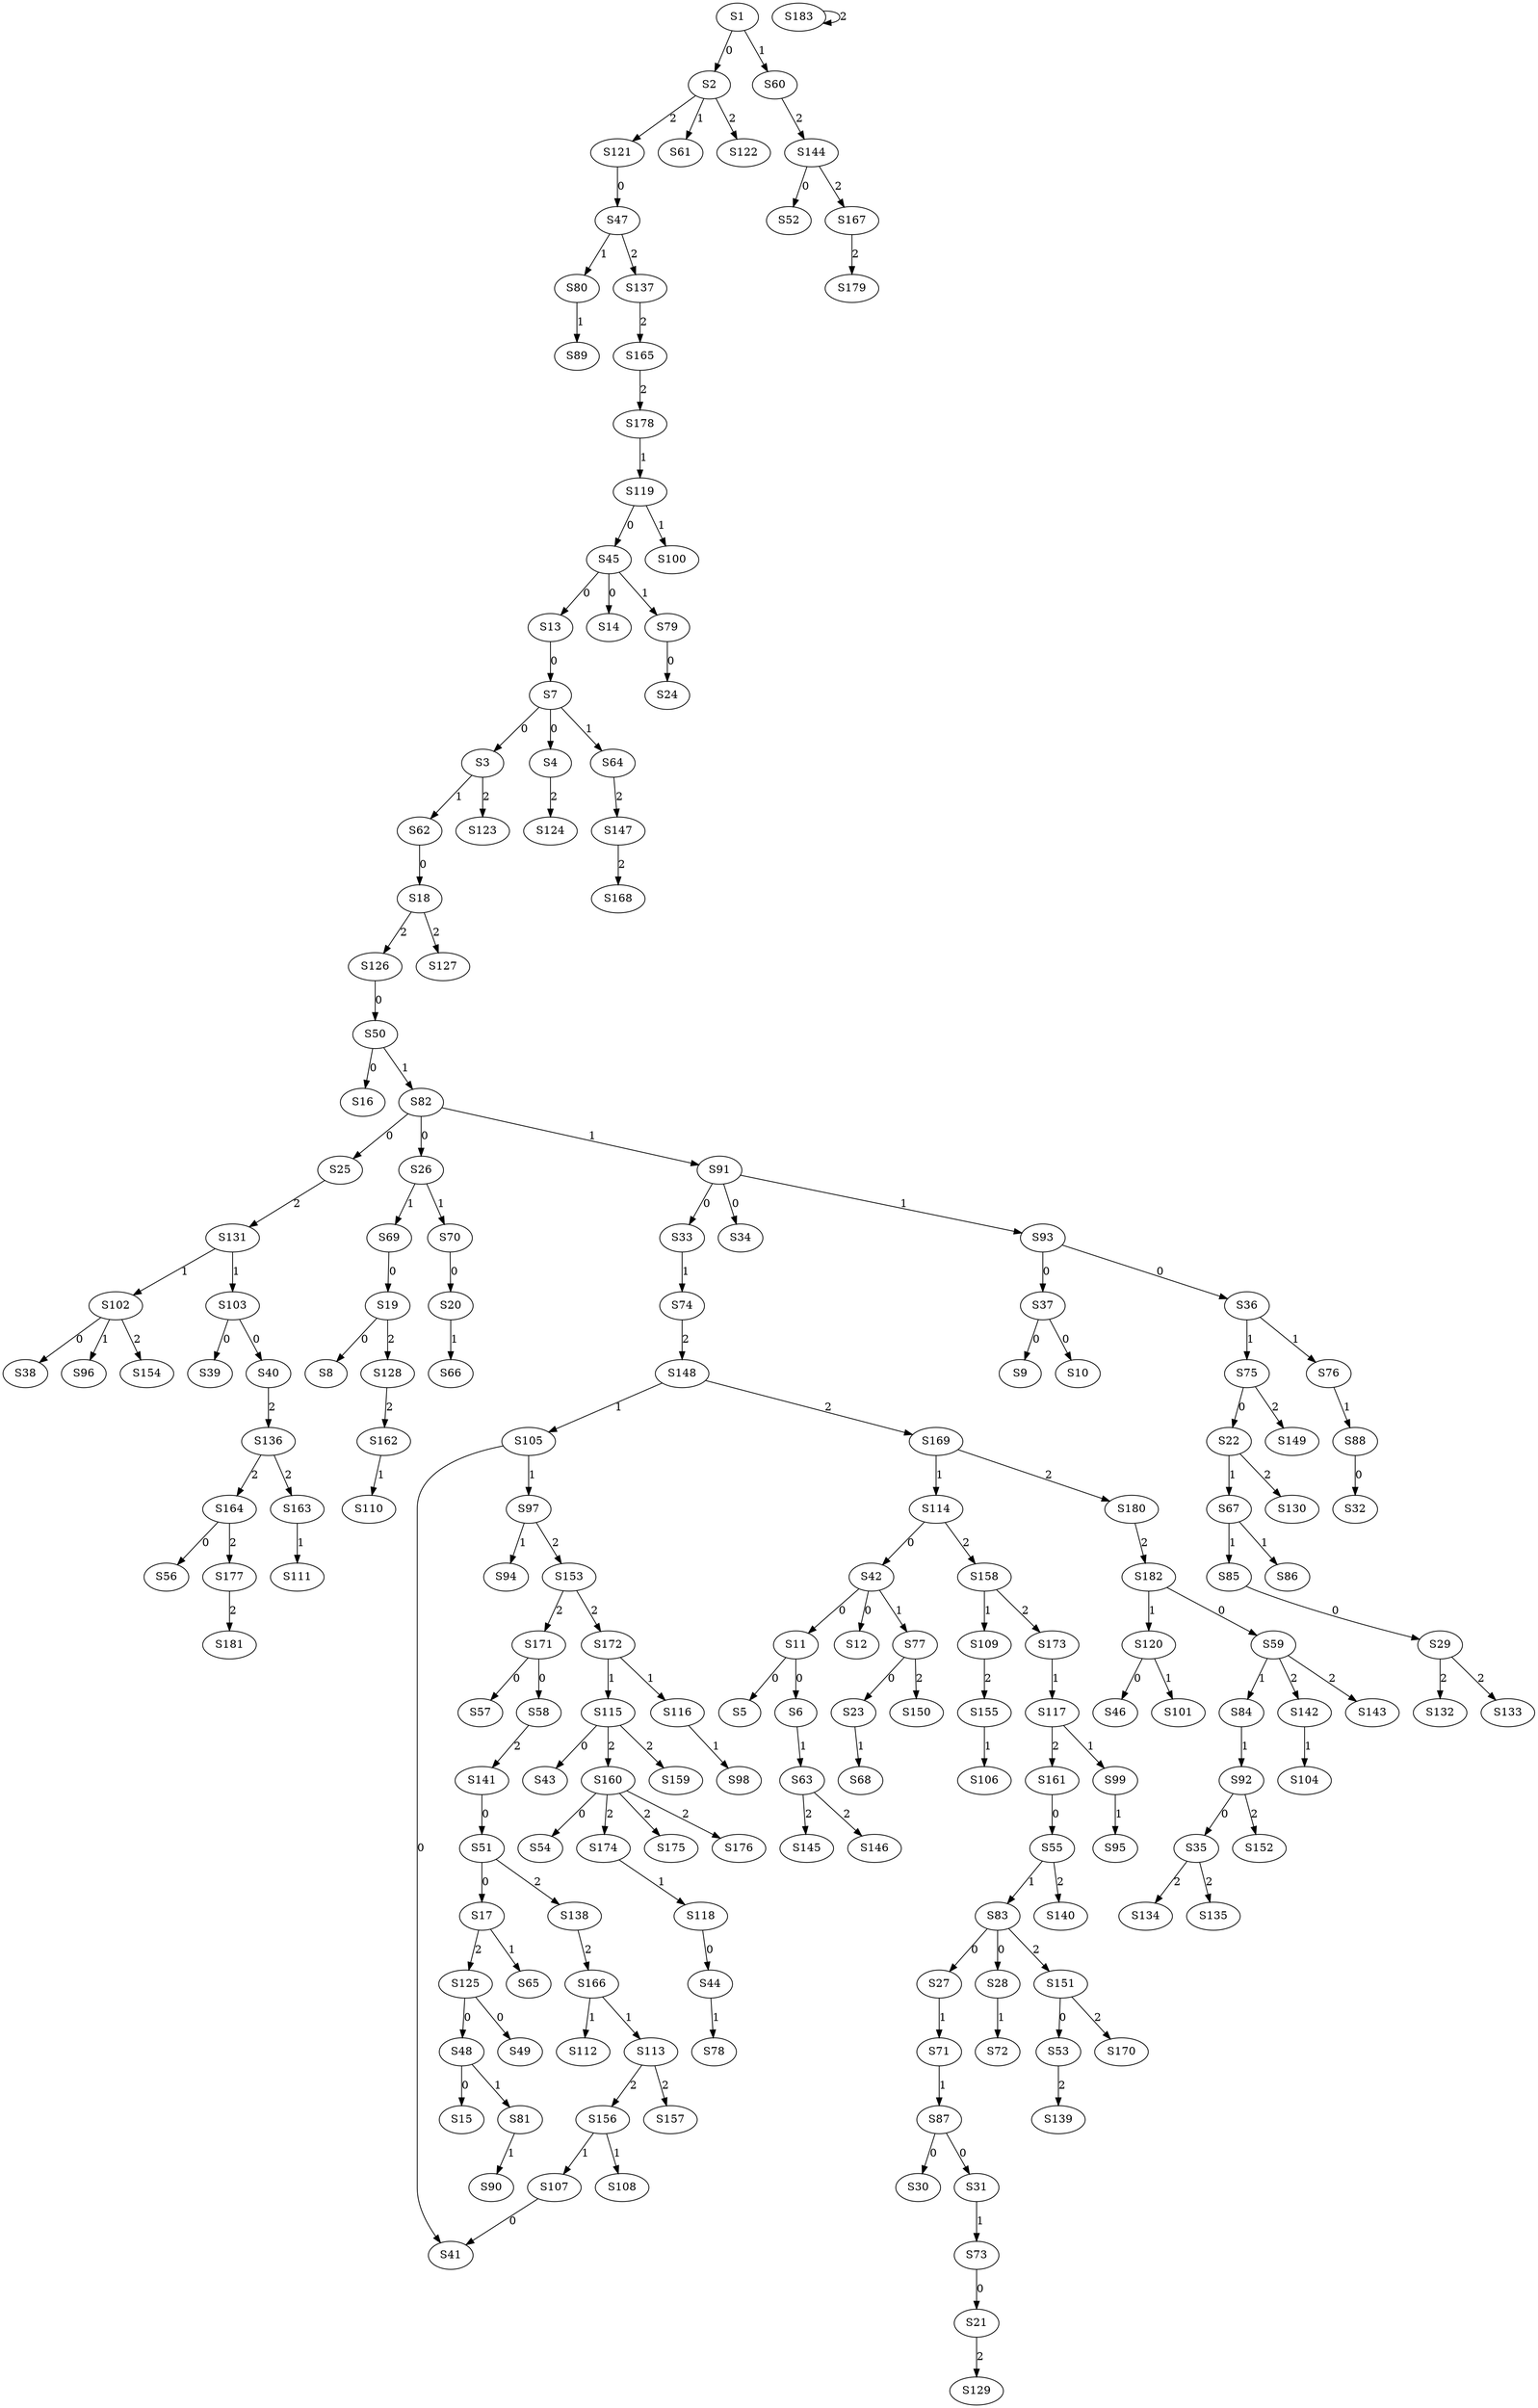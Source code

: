 strict digraph {
	S1 -> S2 [ label = 0 ];
	S7 -> S3 [ label = 0 ];
	S7 -> S4 [ label = 0 ];
	S11 -> S5 [ label = 0 ];
	S11 -> S6 [ label = 0 ];
	S13 -> S7 [ label = 0 ];
	S19 -> S8 [ label = 0 ];
	S37 -> S9 [ label = 0 ];
	S37 -> S10 [ label = 0 ];
	S42 -> S11 [ label = 0 ];
	S42 -> S12 [ label = 0 ];
	S45 -> S13 [ label = 0 ];
	S45 -> S14 [ label = 0 ];
	S48 -> S15 [ label = 0 ];
	S50 -> S16 [ label = 0 ];
	S51 -> S17 [ label = 0 ];
	S62 -> S18 [ label = 0 ];
	S69 -> S19 [ label = 0 ];
	S70 -> S20 [ label = 0 ];
	S73 -> S21 [ label = 0 ];
	S75 -> S22 [ label = 0 ];
	S77 -> S23 [ label = 0 ];
	S79 -> S24 [ label = 0 ];
	S82 -> S25 [ label = 0 ];
	S82 -> S26 [ label = 0 ];
	S83 -> S27 [ label = 0 ];
	S83 -> S28 [ label = 0 ];
	S85 -> S29 [ label = 0 ];
	S87 -> S30 [ label = 0 ];
	S87 -> S31 [ label = 0 ];
	S88 -> S32 [ label = 0 ];
	S91 -> S33 [ label = 0 ];
	S91 -> S34 [ label = 0 ];
	S92 -> S35 [ label = 0 ];
	S93 -> S36 [ label = 0 ];
	S93 -> S37 [ label = 0 ];
	S102 -> S38 [ label = 0 ];
	S103 -> S39 [ label = 0 ];
	S103 -> S40 [ label = 0 ];
	S107 -> S41 [ label = 0 ];
	S114 -> S42 [ label = 0 ];
	S115 -> S43 [ label = 0 ];
	S118 -> S44 [ label = 0 ];
	S119 -> S45 [ label = 0 ];
	S120 -> S46 [ label = 0 ];
	S121 -> S47 [ label = 0 ];
	S125 -> S48 [ label = 0 ];
	S125 -> S49 [ label = 0 ];
	S126 -> S50 [ label = 0 ];
	S141 -> S51 [ label = 0 ];
	S144 -> S52 [ label = 0 ];
	S151 -> S53 [ label = 0 ];
	S160 -> S54 [ label = 0 ];
	S161 -> S55 [ label = 0 ];
	S164 -> S56 [ label = 0 ];
	S171 -> S57 [ label = 0 ];
	S171 -> S58 [ label = 0 ];
	S182 -> S59 [ label = 0 ];
	S1 -> S60 [ label = 1 ];
	S2 -> S61 [ label = 1 ];
	S3 -> S62 [ label = 1 ];
	S6 -> S63 [ label = 1 ];
	S7 -> S64 [ label = 1 ];
	S17 -> S65 [ label = 1 ];
	S20 -> S66 [ label = 1 ];
	S22 -> S67 [ label = 1 ];
	S23 -> S68 [ label = 1 ];
	S26 -> S69 [ label = 1 ];
	S26 -> S70 [ label = 1 ];
	S27 -> S71 [ label = 1 ];
	S28 -> S72 [ label = 1 ];
	S31 -> S73 [ label = 1 ];
	S33 -> S74 [ label = 1 ];
	S36 -> S75 [ label = 1 ];
	S36 -> S76 [ label = 1 ];
	S42 -> S77 [ label = 1 ];
	S44 -> S78 [ label = 1 ];
	S45 -> S79 [ label = 1 ];
	S47 -> S80 [ label = 1 ];
	S48 -> S81 [ label = 1 ];
	S50 -> S82 [ label = 1 ];
	S55 -> S83 [ label = 1 ];
	S59 -> S84 [ label = 1 ];
	S67 -> S85 [ label = 1 ];
	S67 -> S86 [ label = 1 ];
	S71 -> S87 [ label = 1 ];
	S76 -> S88 [ label = 1 ];
	S80 -> S89 [ label = 1 ];
	S81 -> S90 [ label = 1 ];
	S82 -> S91 [ label = 1 ];
	S84 -> S92 [ label = 1 ];
	S91 -> S93 [ label = 1 ];
	S97 -> S94 [ label = 1 ];
	S99 -> S95 [ label = 1 ];
	S102 -> S96 [ label = 1 ];
	S105 -> S97 [ label = 1 ];
	S116 -> S98 [ label = 1 ];
	S117 -> S99 [ label = 1 ];
	S119 -> S100 [ label = 1 ];
	S120 -> S101 [ label = 1 ];
	S131 -> S102 [ label = 1 ];
	S131 -> S103 [ label = 1 ];
	S142 -> S104 [ label = 1 ];
	S148 -> S105 [ label = 1 ];
	S155 -> S106 [ label = 1 ];
	S156 -> S107 [ label = 1 ];
	S156 -> S108 [ label = 1 ];
	S158 -> S109 [ label = 1 ];
	S162 -> S110 [ label = 1 ];
	S163 -> S111 [ label = 1 ];
	S166 -> S112 [ label = 1 ];
	S166 -> S113 [ label = 1 ];
	S169 -> S114 [ label = 1 ];
	S172 -> S115 [ label = 1 ];
	S172 -> S116 [ label = 1 ];
	S173 -> S117 [ label = 1 ];
	S174 -> S118 [ label = 1 ];
	S178 -> S119 [ label = 1 ];
	S182 -> S120 [ label = 1 ];
	S2 -> S121 [ label = 2 ];
	S2 -> S122 [ label = 2 ];
	S3 -> S123 [ label = 2 ];
	S4 -> S124 [ label = 2 ];
	S17 -> S125 [ label = 2 ];
	S18 -> S126 [ label = 2 ];
	S18 -> S127 [ label = 2 ];
	S19 -> S128 [ label = 2 ];
	S21 -> S129 [ label = 2 ];
	S22 -> S130 [ label = 2 ];
	S25 -> S131 [ label = 2 ];
	S29 -> S132 [ label = 2 ];
	S29 -> S133 [ label = 2 ];
	S35 -> S134 [ label = 2 ];
	S35 -> S135 [ label = 2 ];
	S40 -> S136 [ label = 2 ];
	S47 -> S137 [ label = 2 ];
	S51 -> S138 [ label = 2 ];
	S53 -> S139 [ label = 2 ];
	S55 -> S140 [ label = 2 ];
	S58 -> S141 [ label = 2 ];
	S59 -> S142 [ label = 2 ];
	S59 -> S143 [ label = 2 ];
	S60 -> S144 [ label = 2 ];
	S63 -> S145 [ label = 2 ];
	S63 -> S146 [ label = 2 ];
	S64 -> S147 [ label = 2 ];
	S74 -> S148 [ label = 2 ];
	S75 -> S149 [ label = 2 ];
	S77 -> S150 [ label = 2 ];
	S83 -> S151 [ label = 2 ];
	S92 -> S152 [ label = 2 ];
	S97 -> S153 [ label = 2 ];
	S102 -> S154 [ label = 2 ];
	S109 -> S155 [ label = 2 ];
	S113 -> S156 [ label = 2 ];
	S113 -> S157 [ label = 2 ];
	S114 -> S158 [ label = 2 ];
	S115 -> S159 [ label = 2 ];
	S115 -> S160 [ label = 2 ];
	S117 -> S161 [ label = 2 ];
	S128 -> S162 [ label = 2 ];
	S136 -> S163 [ label = 2 ];
	S136 -> S164 [ label = 2 ];
	S137 -> S165 [ label = 2 ];
	S138 -> S166 [ label = 2 ];
	S144 -> S167 [ label = 2 ];
	S147 -> S168 [ label = 2 ];
	S148 -> S169 [ label = 2 ];
	S151 -> S170 [ label = 2 ];
	S153 -> S171 [ label = 2 ];
	S153 -> S172 [ label = 2 ];
	S158 -> S173 [ label = 2 ];
	S160 -> S174 [ label = 2 ];
	S160 -> S175 [ label = 2 ];
	S160 -> S176 [ label = 2 ];
	S164 -> S177 [ label = 2 ];
	S165 -> S178 [ label = 2 ];
	S167 -> S179 [ label = 2 ];
	S169 -> S180 [ label = 2 ];
	S177 -> S181 [ label = 2 ];
	S180 -> S182 [ label = 2 ];
	S183 -> S183 [ label = 2 ];
	S105 -> S41 [ label = 0 ];
}